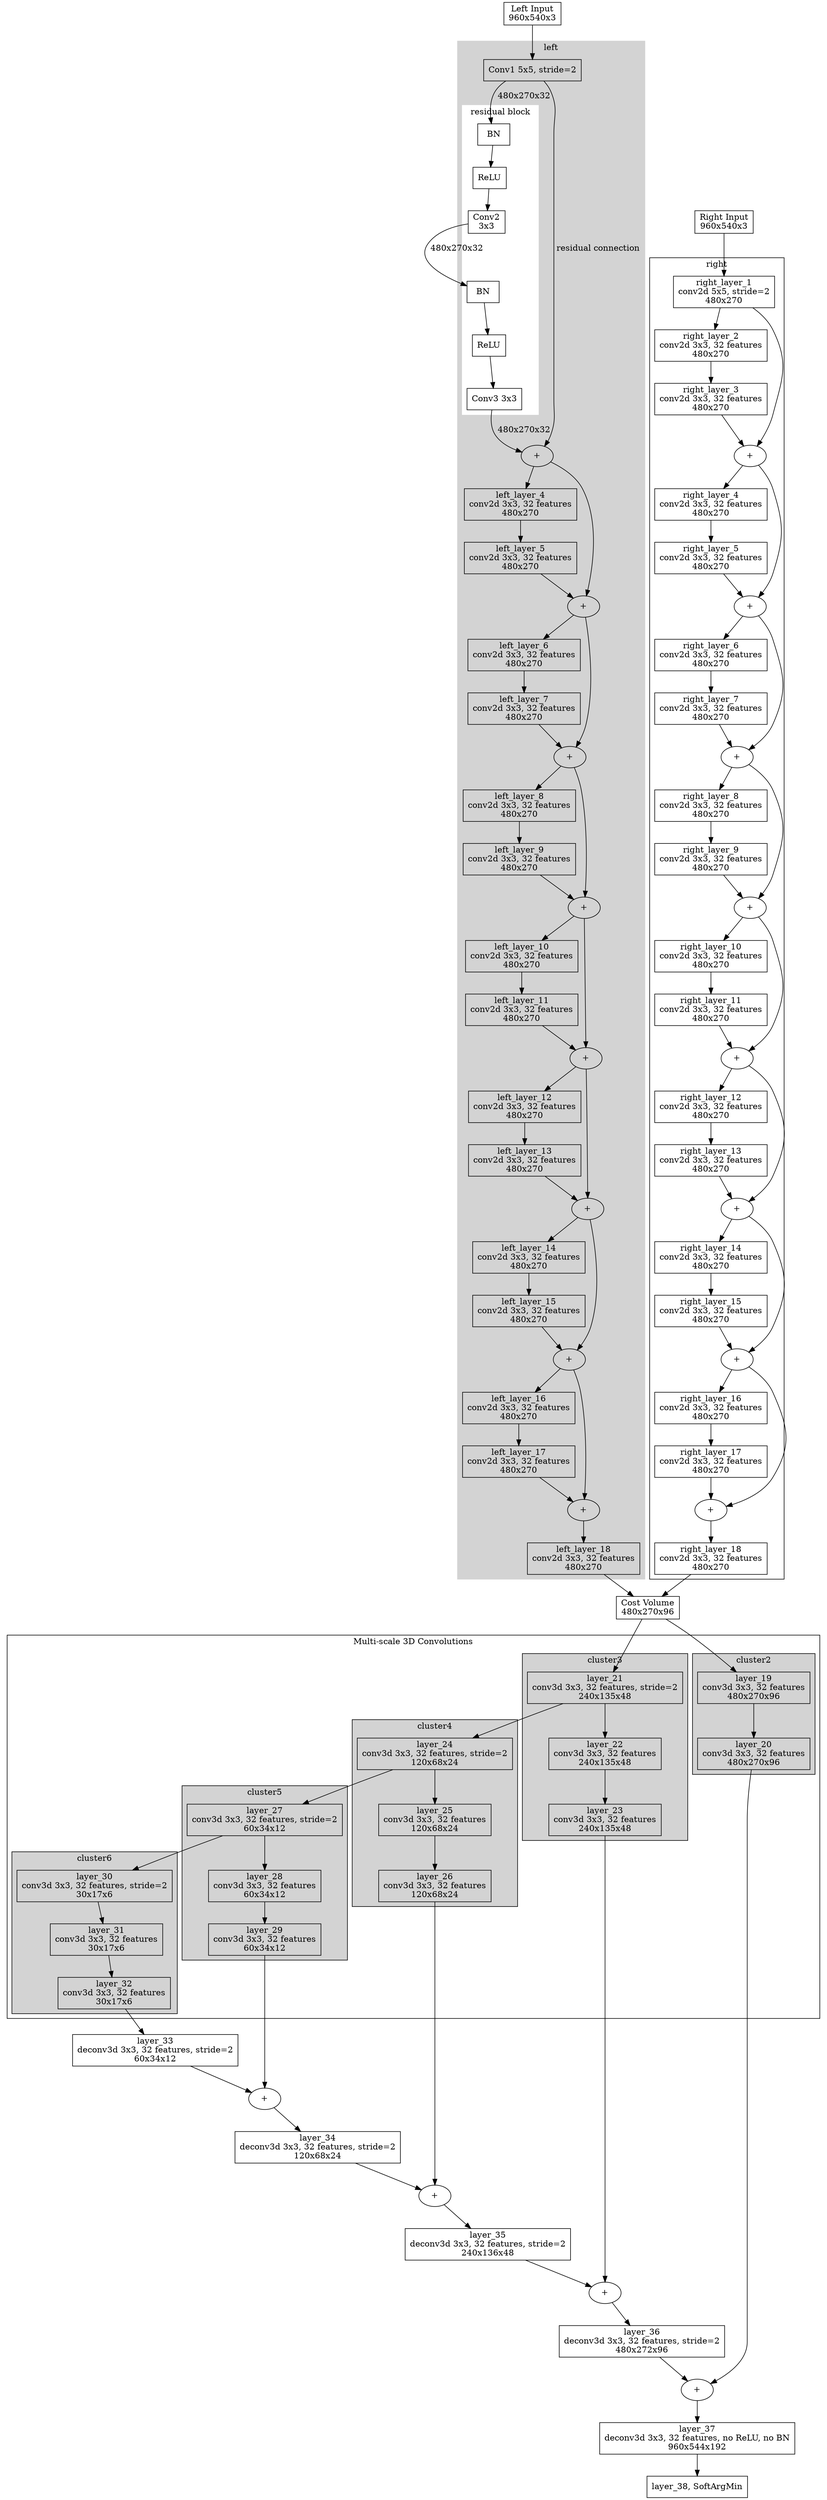 digraph {
//	orientation = landscape;

	/* Nodes declarations */	
	left_input [shape=box, label="Left Input\n960x540x3"];
	right_input [shape=box, label="Right Input\n960x540x3"];
	
	left_layer_1 [shape=box, label="Conv1 5x5, stride=2"];
	
	left_bn_1 [shape=box, label="BN"];
	left_relu_1 [shape=box, label="ReLU"];
	left_layer_2 [shape=box, label="Conv2\n3x3"];
	left_bn_2 [shape=box, label="BN"];
	left_relu_2 [shape=box, label="ReLU"];
	left_layer_3 [shape=box, label="Conv3 3x3"];
	add_left_layer_1 [label="+"];
	
	left_layer_4 [shape=box, label="left_layer_4\nconv2d 3x3, 32 features\n480x270"];
	left_layer_5 [shape=box, label="left_layer_5\nconv2d 3x3, 32 features\n480x270"];
	add_left_layer_2 [label="+"];
	left_layer_6 [shape=box, label="left_layer_6\nconv2d 3x3, 32 features\n480x270"];
	left_layer_7 [shape=box, label="left_layer_7\nconv2d 3x3, 32 features\n480x270"];
	add_left_layer_3 [label="+"];
	left_layer_8 [shape=box, label="left_layer_8\nconv2d 3x3, 32 features\n480x270"];
	left_layer_9 [shape=box, label="left_layer_9\nconv2d 3x3, 32 features\n480x270"];
	add_left_layer_4 [label="+"];
	left_layer_10 [shape=box, label="left_layer_10\nconv2d 3x3, 32 features\n480x270"];
	left_layer_11 [shape=box, label="left_layer_11\nconv2d 3x3, 32 features\n480x270"];
	add_left_layer_5 [label="+"];
	left_layer_12 [shape=box, label="left_layer_12\nconv2d 3x3, 32 features\n480x270"];
	left_layer_13 [shape=box, label="left_layer_13\nconv2d 3x3, 32 features\n480x270"];
	add_left_layer_6 [label="+"];
	left_layer_14 [shape=box, label="left_layer_14\nconv2d 3x3, 32 features\n480x270"];
	left_layer_15 [shape=box, label="left_layer_15\nconv2d 3x3, 32 features\n480x270"];
	add_left_layer_7 [label="+"];
	left_layer_16 [shape=box, label="left_layer_16\nconv2d 3x3, 32 features\n480x270"];
	left_layer_17 [shape=box, label="left_layer_17\nconv2d 3x3, 32 features\n480x270"];
	add_left_layer_8 [label="+"];
	left_layer_18 [shape=box, label="left_layer_18\nconv2d 3x3, 32 features\n480x270"];
	
	right_layer_1 [shape=box, label="right_layer_1\nconv2d 5x5, stride=2\n480x270"];
	right_layer_2 [shape=box, label="right_layer_2\nconv2d 3x3, 32 features\n480x270"];
	right_layer_3 [shape=box, label="right_layer_3\nconv2d 3x3, 32 features\n480x270"];
	add_right_layer_1 [label="+"];
	right_layer_4 [shape=box, label="right_layer_4\nconv2d 3x3, 32 features\n480x270"];
	right_layer_5 [shape=box, label="right_layer_5\nconv2d 3x3, 32 features\n480x270"];
	add_right_layer_2 [label="+"];
	right_layer_6 [shape=box, label="right_layer_6\nconv2d 3x3, 32 features\n480x270"];
	right_layer_7 [shape=box, label="right_layer_7\nconv2d 3x3, 32 features\n480x270"];
	add_right_layer_3 [label="+"];
	right_layer_8 [shape=box, label="right_layer_8\nconv2d 3x3, 32 features\n480x270"];
	right_layer_9 [shape=box, label="right_layer_9\nconv2d 3x3, 32 features\n480x270"];
	add_right_layer_4 [label="+"];
	right_layer_10 [shape=box, label="right_layer_10\nconv2d 3x3, 32 features\n480x270"];
	right_layer_11 [shape=box, label="right_layer_11\nconv2d 3x3, 32 features\n480x270"];
	add_right_layer_5 [label="+"];
	right_layer_12 [shape=box, label="right_layer_12\nconv2d 3x3, 32 features\n480x270"];
	right_layer_13 [shape=box, label="right_layer_13\nconv2d 3x3, 32 features\n480x270"];
	add_right_layer_6 [label="+"];
	right_layer_14 [shape=box, label="right_layer_14\nconv2d 3x3, 32 features\n480x270"];
	right_layer_15 [shape=box, label="right_layer_15\nconv2d 3x3, 32 features\n480x270"];
	add_right_layer_7 [label="+"];
	right_layer_16 [shape=box, label="right_layer_16\nconv2d 3x3, 32 features\n480x270"];
	right_layer_17 [shape=box, label="right_layer_17\nconv2d 3x3, 32 features\n480x270"];
	add_right_layer_8 [label="+"];
	right_layer_18 [shape=box, label="right_layer_18\nconv2d 3x3, 32 features\n480x270"];
	
	cost_volume [shape=box, label="Cost Volume\n480x270x96"];
	
	layer_19 [shape=box, label="layer_19\nconv3d 3x3, 32 features\n480x270x96"];
	layer_20 [shape=box, label="layer_20\nconv3d 3x3, 32 features\n480x270x96"];
	layer_21 [shape=box, label="layer_21\nconv3d 3x3, 32 features, stride=2\n240x135x48"];
	layer_22 [shape=box, label="layer_22\nconv3d 3x3, 32 features\n240x135x48"];
	layer_23 [shape=box, label="layer_23\nconv3d 3x3, 32 features\n240x135x48"];
	layer_24 [shape=box, label="layer_24\nconv3d 3x3, 32 features, stride=2\n120x68x24"];
	layer_25 [shape=box, label="layer_25\nconv3d 3x3, 32 features\n120x68x24"];
	layer_26 [shape=box, label="layer_26\nconv3d 3x3, 32 features\n120x68x24"];
	layer_27 [shape=box, label="layer_27\nconv3d 3x3, 32 features, stride=2\n60x34x12"];
	layer_28 [shape=box, label="layer_28\nconv3d 3x3, 32 features\n60x34x12"];
	layer_29 [shape=box, label="layer_29\nconv3d 3x3, 32 features\n60x34x12"];
	layer_30 [shape=box, label="layer_30\nconv3d 3x3, 32 features, stride=2\n30x17x6"];
	layer_31 [shape=box, label="layer_31\nconv3d 3x3, 32 features\n30x17x6"];
	layer_32 [shape=box, label="layer_32\nconv3d 3x3, 32 features\n30x17x6"];
	
	layer_33 [shape=box, label="layer_33\ndeconv3d 3x3, 32 features, stride=2\n60x34x12"];
	layer_34 [shape=box, label="layer_34\ndeconv3d 3x3, 32 features, stride=2\n120x68x24"];
	layer_35 [shape=box, label="layer_35\ndeconv3d 3x3, 32 features, stride=2\n240x136x48"];
	layer_36 [shape=box, label="layer_36\ndeconv3d 3x3, 32 features, stride=2\n480x272x96"];
	add_layer_9 [label="+"];
	add_layer_10 [label="+"];
	add_layer_11 [label="+"];
	add_layer_12 [label="+"];
	
	layer_37 [shape=box, label="layer_37\ndeconv3d 3x3, 32 features, no ReLU, no BN\n960x544x192"];
	layer_38 [shape=box, label="layer_38, SoftArgMin"];

	
	/* GRAPH START */
	left_input -> left_layer_1;
	right_input -> right_layer_1;

	/* LEFT CAMERA UNARY TERM */
	subgraph cluster0 {
		style = filled;
		color=lightgrey;
		label = "left";
		
		left_layer_1 -> left_bn_1 [label=" 480x270x32"];
		subgraph cluster20 {
			label = "residual block";
			style = filled;
			color = white;
			left_bn_1 ->left_relu_1;
			left_relu_1 -> left_layer_2;
			left_layer_2 -> left_bn_2 [label=" 480x270x32"];
			left_bn_2 ->left_relu_2;
			left_relu_2 -> left_layer_3;
		}
		
		left_layer_3 -> add_left_layer_1 [label=" 480x270x32"];
		left_layer_1 -> add_left_layer_1 [label=" residual connection"];
		add_left_layer_1 -> left_layer_4;

		left_layer_4 -> left_layer_5;
		left_layer_5 -> add_left_layer_2;
		add_left_layer_1 -> add_left_layer_2;
		add_left_layer_2 -> left_layer_6;

		left_layer_6 -> left_layer_7;
		left_layer_7 -> add_left_layer_3;
		add_left_layer_2 -> add_left_layer_3;
		add_left_layer_3 -> left_layer_8;

		left_layer_8 -> left_layer_9;
		left_layer_9 -> add_left_layer_4;
		add_left_layer_3 -> add_left_layer_4;
		add_left_layer_4 -> left_layer_10;

		left_layer_10 -> left_layer_11;
		left_layer_11 -> add_left_layer_5;
		add_left_layer_4 -> add_left_layer_5;
		add_left_layer_5 -> left_layer_12;

		left_layer_12 -> left_layer_13;
		left_layer_13 -> add_left_layer_6;
		add_left_layer_5 -> add_left_layer_6;
		add_left_layer_6 -> left_layer_14;

		left_layer_14 -> left_layer_15;
		left_layer_15 -> add_left_layer_7;
		add_left_layer_6 -> add_left_layer_7;
		add_left_layer_7 -> left_layer_16;

		left_layer_16 -> left_layer_17;
		left_layer_17 -> add_left_layer_8;
		add_left_layer_7 -> add_left_layer_8;
		add_left_layer_8 -> left_layer_18;
	}
	
	/* RIGHT CAMERA UNARY TERM */
	subgraph cluster1 {
		//style = filled;
		//color=lightgrey;
		label = "right";
		
		right_layer_1 -> right_layer_2;

		right_layer_2 -> right_layer_3;
		right_layer_3 -> add_right_layer_1;
		right_layer_1 -> add_right_layer_1;
		add_right_layer_1 -> right_layer_4;

		right_layer_4 -> right_layer_5;
		right_layer_5 -> add_right_layer_2;
		add_right_layer_1 -> add_right_layer_2;
		add_right_layer_2 -> right_layer_6;

		right_layer_6 -> right_layer_7;
		right_layer_7 -> add_right_layer_3;
		add_right_layer_2 -> add_right_layer_3;
		add_right_layer_3 -> right_layer_8;

		right_layer_8 -> right_layer_9;
		right_layer_9 -> add_right_layer_4;
		add_right_layer_3 -> add_right_layer_4;
		add_right_layer_4 -> right_layer_10;

		right_layer_10 -> right_layer_11;
		right_layer_11 -> add_right_layer_5;
		add_right_layer_4 -> add_right_layer_5;
		add_right_layer_5 -> right_layer_12;

		right_layer_12 -> right_layer_13;
		right_layer_13 -> add_right_layer_6;
		add_right_layer_5 -> add_right_layer_6;
		add_right_layer_6 -> right_layer_14;

		right_layer_14 -> right_layer_15;
		right_layer_15 -> add_right_layer_7;
		add_right_layer_6 -> add_right_layer_7;
		add_right_layer_7 -> right_layer_16;

		right_layer_16 -> right_layer_17;
		right_layer_17 -> add_right_layer_8;
		add_right_layer_7 -> add_right_layer_8;
		add_right_layer_8 -> right_layer_18;
	}

	left_layer_18 -> cost_volume;
	right_layer_18 -> cost_volume;
	cost_volume -> layer_19;
	cost_volume -> layer_21;
	
	/* 3D CONVOLUTION LAYERS */
	subgraph cluster10 {
		ordering = out;
		label = "Multi-scale 3D Convolutions"
		subgraph cluster2 {
			style=filled;
			label="cluster2"
			layer_19 -> layer_20;
		}
		
		//layer_18 -> layer_21;
		
		subgraph cluster3 {
			style=filled;
			label="cluster3"
			layer_21 -> layer_22;
			layer_22 -> layer_23;
		}

		layer_21 -> layer_24;
		subgraph cluster4 {
			style=filled;
			label="cluster4"
			layer_24 -> layer_25;
			layer_25 -> layer_26;
		}

		layer_24 -> layer_27;
		subgraph cluster5 {
			style=filled;
			label="cluster5"
			layer_27 -> layer_28;
			layer_28 -> layer_29;
		}

		layer_27 -> layer_30;
		subgraph cluster6 {
			style=filled;
			label="cluster6"
			layer_30 -> layer_31;
			layer_31 -> layer_32;
		}
	}
	

	/* 3D DECONVOLUTION LAYERS */
	layer_32 -> layer_33;
	layer_33 -> add_layer_9;
	layer_29 -> add_layer_9;
	
	add_layer_9 -> layer_34;
	layer_34 -> add_layer_10;
	layer_26 -> add_layer_10;

	add_layer_10 -> layer_35;
	layer_35 -> add_layer_11;
	layer_23 -> add_layer_11;
	
	add_layer_11 -> layer_36;
	layer_36 -> add_layer_12;
	layer_20 -> add_layer_12;
	
	add_layer_12 -> layer_37;
	
	layer_37 -> layer_38;
}
